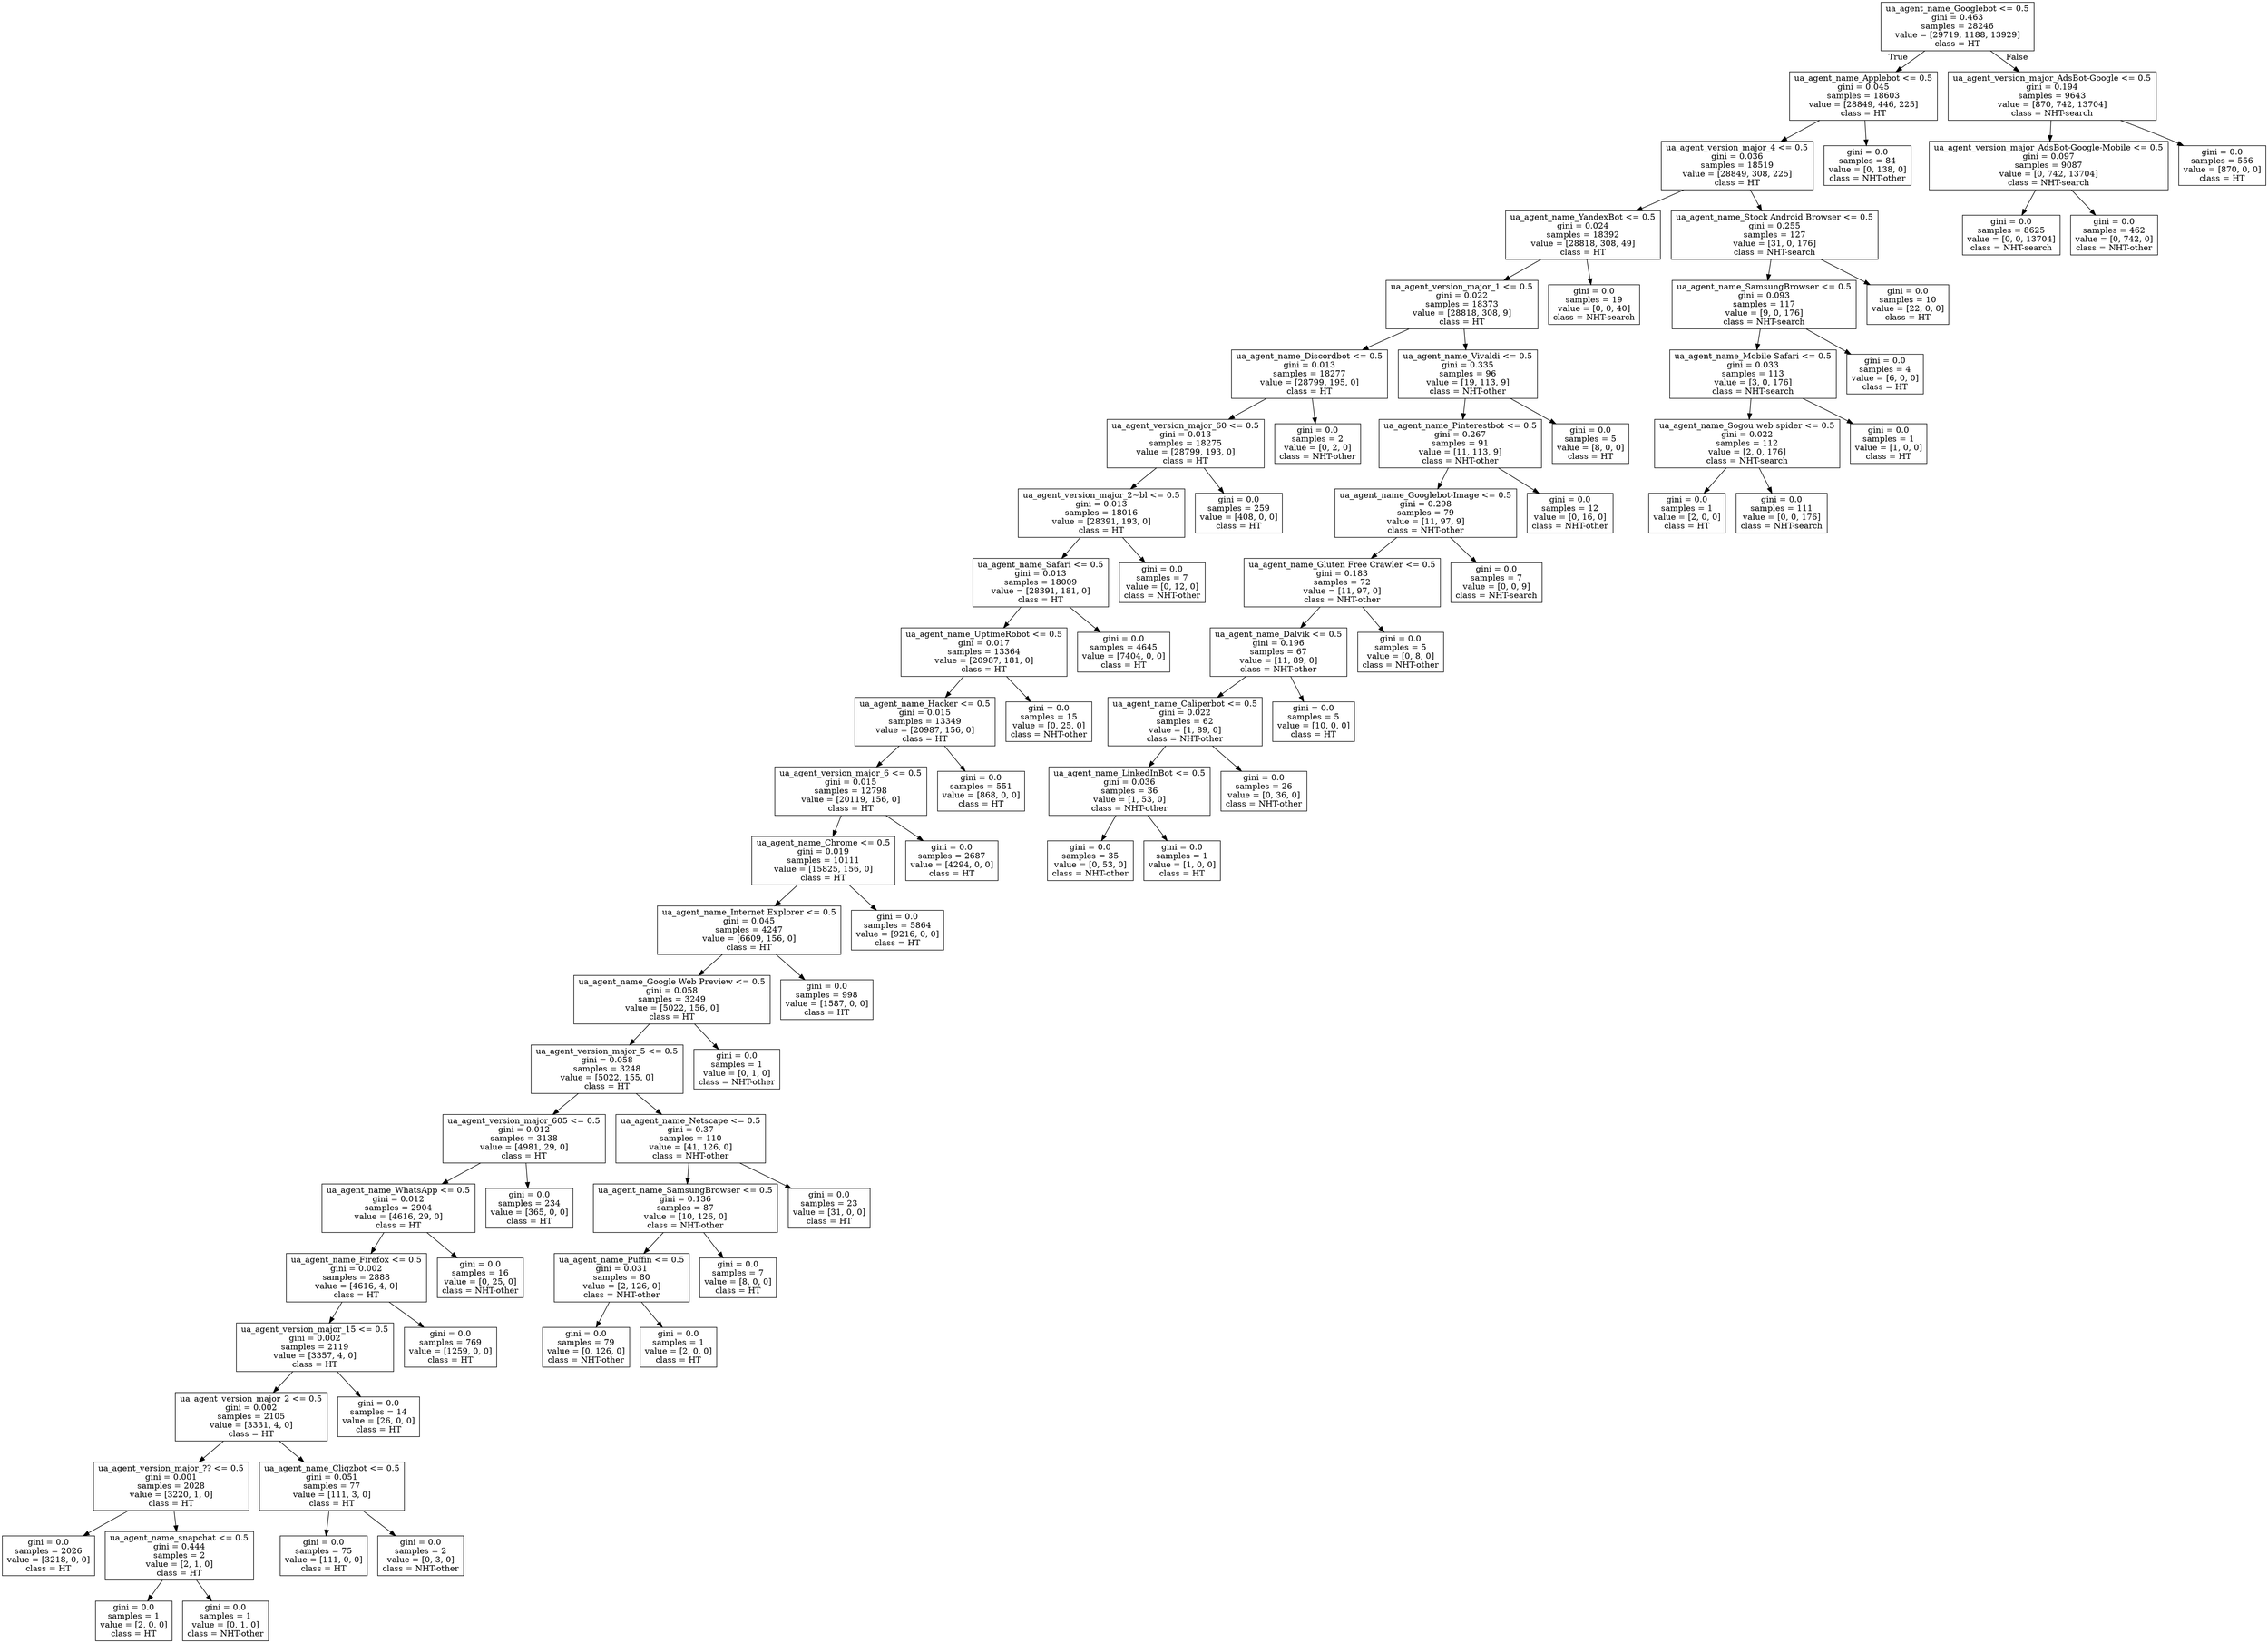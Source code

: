 digraph Tree {
node [shape=box] ;
0 [label="ua_agent_name_Googlebot <= 0.5\ngini = 0.463\nsamples = 28246\nvalue = [29719, 1188, 13929]\nclass = HT"] ;
1 [label="ua_agent_name_Applebot <= 0.5\ngini = 0.045\nsamples = 18603\nvalue = [28849, 446, 225]\nclass = HT"] ;
0 -> 1 [labeldistance=2.5, labelangle=45, headlabel="True"] ;
2 [label="ua_agent_version_major_4 <= 0.5\ngini = 0.036\nsamples = 18519\nvalue = [28849, 308, 225]\nclass = HT"] ;
1 -> 2 ;
3 [label="ua_agent_name_YandexBot <= 0.5\ngini = 0.024\nsamples = 18392\nvalue = [28818, 308, 49]\nclass = HT"] ;
2 -> 3 ;
4 [label="ua_agent_version_major_1 <= 0.5\ngini = 0.022\nsamples = 18373\nvalue = [28818, 308, 9]\nclass = HT"] ;
3 -> 4 ;
5 [label="ua_agent_name_Discordbot <= 0.5\ngini = 0.013\nsamples = 18277\nvalue = [28799, 195, 0]\nclass = HT"] ;
4 -> 5 ;
6 [label="ua_agent_version_major_60 <= 0.5\ngini = 0.013\nsamples = 18275\nvalue = [28799, 193, 0]\nclass = HT"] ;
5 -> 6 ;
7 [label="ua_agent_version_major_2~bl <= 0.5\ngini = 0.013\nsamples = 18016\nvalue = [28391, 193, 0]\nclass = HT"] ;
6 -> 7 ;
8 [label="ua_agent_name_Safari <= 0.5\ngini = 0.013\nsamples = 18009\nvalue = [28391, 181, 0]\nclass = HT"] ;
7 -> 8 ;
9 [label="ua_agent_name_UptimeRobot <= 0.5\ngini = 0.017\nsamples = 13364\nvalue = [20987, 181, 0]\nclass = HT"] ;
8 -> 9 ;
10 [label="ua_agent_name_Hacker <= 0.5\ngini = 0.015\nsamples = 13349\nvalue = [20987, 156, 0]\nclass = HT"] ;
9 -> 10 ;
11 [label="ua_agent_version_major_6 <= 0.5\ngini = 0.015\nsamples = 12798\nvalue = [20119, 156, 0]\nclass = HT"] ;
10 -> 11 ;
12 [label="ua_agent_name_Chrome <= 0.5\ngini = 0.019\nsamples = 10111\nvalue = [15825, 156, 0]\nclass = HT"] ;
11 -> 12 ;
13 [label="ua_agent_name_Internet Explorer <= 0.5\ngini = 0.045\nsamples = 4247\nvalue = [6609, 156, 0]\nclass = HT"] ;
12 -> 13 ;
14 [label="ua_agent_name_Google Web Preview <= 0.5\ngini = 0.058\nsamples = 3249\nvalue = [5022, 156, 0]\nclass = HT"] ;
13 -> 14 ;
15 [label="ua_agent_version_major_5 <= 0.5\ngini = 0.058\nsamples = 3248\nvalue = [5022, 155, 0]\nclass = HT"] ;
14 -> 15 ;
16 [label="ua_agent_version_major_605 <= 0.5\ngini = 0.012\nsamples = 3138\nvalue = [4981, 29, 0]\nclass = HT"] ;
15 -> 16 ;
17 [label="ua_agent_name_WhatsApp <= 0.5\ngini = 0.012\nsamples = 2904\nvalue = [4616, 29, 0]\nclass = HT"] ;
16 -> 17 ;
18 [label="ua_agent_name_Firefox <= 0.5\ngini = 0.002\nsamples = 2888\nvalue = [4616, 4, 0]\nclass = HT"] ;
17 -> 18 ;
19 [label="ua_agent_version_major_15 <= 0.5\ngini = 0.002\nsamples = 2119\nvalue = [3357, 4, 0]\nclass = HT"] ;
18 -> 19 ;
20 [label="ua_agent_version_major_2 <= 0.5\ngini = 0.002\nsamples = 2105\nvalue = [3331, 4, 0]\nclass = HT"] ;
19 -> 20 ;
21 [label="ua_agent_version_major_?? <= 0.5\ngini = 0.001\nsamples = 2028\nvalue = [3220, 1, 0]\nclass = HT"] ;
20 -> 21 ;
22 [label="gini = 0.0\nsamples = 2026\nvalue = [3218, 0, 0]\nclass = HT"] ;
21 -> 22 ;
23 [label="ua_agent_name_snapchat <= 0.5\ngini = 0.444\nsamples = 2\nvalue = [2, 1, 0]\nclass = HT"] ;
21 -> 23 ;
24 [label="gini = 0.0\nsamples = 1\nvalue = [2, 0, 0]\nclass = HT"] ;
23 -> 24 ;
25 [label="gini = 0.0\nsamples = 1\nvalue = [0, 1, 0]\nclass = NHT-other"] ;
23 -> 25 ;
26 [label="ua_agent_name_Cliqzbot <= 0.5\ngini = 0.051\nsamples = 77\nvalue = [111, 3, 0]\nclass = HT"] ;
20 -> 26 ;
27 [label="gini = 0.0\nsamples = 75\nvalue = [111, 0, 0]\nclass = HT"] ;
26 -> 27 ;
28 [label="gini = 0.0\nsamples = 2\nvalue = [0, 3, 0]\nclass = NHT-other"] ;
26 -> 28 ;
29 [label="gini = 0.0\nsamples = 14\nvalue = [26, 0, 0]\nclass = HT"] ;
19 -> 29 ;
30 [label="gini = 0.0\nsamples = 769\nvalue = [1259, 0, 0]\nclass = HT"] ;
18 -> 30 ;
31 [label="gini = 0.0\nsamples = 16\nvalue = [0, 25, 0]\nclass = NHT-other"] ;
17 -> 31 ;
32 [label="gini = 0.0\nsamples = 234\nvalue = [365, 0, 0]\nclass = HT"] ;
16 -> 32 ;
33 [label="ua_agent_name_Netscape <= 0.5\ngini = 0.37\nsamples = 110\nvalue = [41, 126, 0]\nclass = NHT-other"] ;
15 -> 33 ;
34 [label="ua_agent_name_SamsungBrowser <= 0.5\ngini = 0.136\nsamples = 87\nvalue = [10, 126, 0]\nclass = NHT-other"] ;
33 -> 34 ;
35 [label="ua_agent_name_Puffin <= 0.5\ngini = 0.031\nsamples = 80\nvalue = [2, 126, 0]\nclass = NHT-other"] ;
34 -> 35 ;
36 [label="gini = 0.0\nsamples = 79\nvalue = [0, 126, 0]\nclass = NHT-other"] ;
35 -> 36 ;
37 [label="gini = 0.0\nsamples = 1\nvalue = [2, 0, 0]\nclass = HT"] ;
35 -> 37 ;
38 [label="gini = 0.0\nsamples = 7\nvalue = [8, 0, 0]\nclass = HT"] ;
34 -> 38 ;
39 [label="gini = 0.0\nsamples = 23\nvalue = [31, 0, 0]\nclass = HT"] ;
33 -> 39 ;
40 [label="gini = 0.0\nsamples = 1\nvalue = [0, 1, 0]\nclass = NHT-other"] ;
14 -> 40 ;
41 [label="gini = 0.0\nsamples = 998\nvalue = [1587, 0, 0]\nclass = HT"] ;
13 -> 41 ;
42 [label="gini = 0.0\nsamples = 5864\nvalue = [9216, 0, 0]\nclass = HT"] ;
12 -> 42 ;
43 [label="gini = 0.0\nsamples = 2687\nvalue = [4294, 0, 0]\nclass = HT"] ;
11 -> 43 ;
44 [label="gini = 0.0\nsamples = 551\nvalue = [868, 0, 0]\nclass = HT"] ;
10 -> 44 ;
45 [label="gini = 0.0\nsamples = 15\nvalue = [0, 25, 0]\nclass = NHT-other"] ;
9 -> 45 ;
46 [label="gini = 0.0\nsamples = 4645\nvalue = [7404, 0, 0]\nclass = HT"] ;
8 -> 46 ;
47 [label="gini = 0.0\nsamples = 7\nvalue = [0, 12, 0]\nclass = NHT-other"] ;
7 -> 47 ;
48 [label="gini = 0.0\nsamples = 259\nvalue = [408, 0, 0]\nclass = HT"] ;
6 -> 48 ;
49 [label="gini = 0.0\nsamples = 2\nvalue = [0, 2, 0]\nclass = NHT-other"] ;
5 -> 49 ;
50 [label="ua_agent_name_Vivaldi <= 0.5\ngini = 0.335\nsamples = 96\nvalue = [19, 113, 9]\nclass = NHT-other"] ;
4 -> 50 ;
51 [label="ua_agent_name_Pinterestbot <= 0.5\ngini = 0.267\nsamples = 91\nvalue = [11, 113, 9]\nclass = NHT-other"] ;
50 -> 51 ;
52 [label="ua_agent_name_Googlebot-Image <= 0.5\ngini = 0.298\nsamples = 79\nvalue = [11, 97, 9]\nclass = NHT-other"] ;
51 -> 52 ;
53 [label="ua_agent_name_Gluten Free Crawler <= 0.5\ngini = 0.183\nsamples = 72\nvalue = [11, 97, 0]\nclass = NHT-other"] ;
52 -> 53 ;
54 [label="ua_agent_name_Dalvik <= 0.5\ngini = 0.196\nsamples = 67\nvalue = [11, 89, 0]\nclass = NHT-other"] ;
53 -> 54 ;
55 [label="ua_agent_name_Caliperbot <= 0.5\ngini = 0.022\nsamples = 62\nvalue = [1, 89, 0]\nclass = NHT-other"] ;
54 -> 55 ;
56 [label="ua_agent_name_LinkedInBot <= 0.5\ngini = 0.036\nsamples = 36\nvalue = [1, 53, 0]\nclass = NHT-other"] ;
55 -> 56 ;
57 [label="gini = 0.0\nsamples = 35\nvalue = [0, 53, 0]\nclass = NHT-other"] ;
56 -> 57 ;
58 [label="gini = 0.0\nsamples = 1\nvalue = [1, 0, 0]\nclass = HT"] ;
56 -> 58 ;
59 [label="gini = 0.0\nsamples = 26\nvalue = [0, 36, 0]\nclass = NHT-other"] ;
55 -> 59 ;
60 [label="gini = 0.0\nsamples = 5\nvalue = [10, 0, 0]\nclass = HT"] ;
54 -> 60 ;
61 [label="gini = 0.0\nsamples = 5\nvalue = [0, 8, 0]\nclass = NHT-other"] ;
53 -> 61 ;
62 [label="gini = 0.0\nsamples = 7\nvalue = [0, 0, 9]\nclass = NHT-search"] ;
52 -> 62 ;
63 [label="gini = 0.0\nsamples = 12\nvalue = [0, 16, 0]\nclass = NHT-other"] ;
51 -> 63 ;
64 [label="gini = 0.0\nsamples = 5\nvalue = [8, 0, 0]\nclass = HT"] ;
50 -> 64 ;
65 [label="gini = 0.0\nsamples = 19\nvalue = [0, 0, 40]\nclass = NHT-search"] ;
3 -> 65 ;
66 [label="ua_agent_name_Stock Android Browser <= 0.5\ngini = 0.255\nsamples = 127\nvalue = [31, 0, 176]\nclass = NHT-search"] ;
2 -> 66 ;
67 [label="ua_agent_name_SamsungBrowser <= 0.5\ngini = 0.093\nsamples = 117\nvalue = [9, 0, 176]\nclass = NHT-search"] ;
66 -> 67 ;
68 [label="ua_agent_name_Mobile Safari <= 0.5\ngini = 0.033\nsamples = 113\nvalue = [3, 0, 176]\nclass = NHT-search"] ;
67 -> 68 ;
69 [label="ua_agent_name_Sogou web spider <= 0.5\ngini = 0.022\nsamples = 112\nvalue = [2, 0, 176]\nclass = NHT-search"] ;
68 -> 69 ;
70 [label="gini = 0.0\nsamples = 1\nvalue = [2, 0, 0]\nclass = HT"] ;
69 -> 70 ;
71 [label="gini = 0.0\nsamples = 111\nvalue = [0, 0, 176]\nclass = NHT-search"] ;
69 -> 71 ;
72 [label="gini = 0.0\nsamples = 1\nvalue = [1, 0, 0]\nclass = HT"] ;
68 -> 72 ;
73 [label="gini = 0.0\nsamples = 4\nvalue = [6, 0, 0]\nclass = HT"] ;
67 -> 73 ;
74 [label="gini = 0.0\nsamples = 10\nvalue = [22, 0, 0]\nclass = HT"] ;
66 -> 74 ;
75 [label="gini = 0.0\nsamples = 84\nvalue = [0, 138, 0]\nclass = NHT-other"] ;
1 -> 75 ;
76 [label="ua_agent_version_major_AdsBot-Google <= 0.5\ngini = 0.194\nsamples = 9643\nvalue = [870, 742, 13704]\nclass = NHT-search"] ;
0 -> 76 [labeldistance=2.5, labelangle=-45, headlabel="False"] ;
77 [label="ua_agent_version_major_AdsBot-Google-Mobile <= 0.5\ngini = 0.097\nsamples = 9087\nvalue = [0, 742, 13704]\nclass = NHT-search"] ;
76 -> 77 ;
78 [label="gini = 0.0\nsamples = 8625\nvalue = [0, 0, 13704]\nclass = NHT-search"] ;
77 -> 78 ;
79 [label="gini = 0.0\nsamples = 462\nvalue = [0, 742, 0]\nclass = NHT-other"] ;
77 -> 79 ;
80 [label="gini = 0.0\nsamples = 556\nvalue = [870, 0, 0]\nclass = HT"] ;
76 -> 80 ;
}